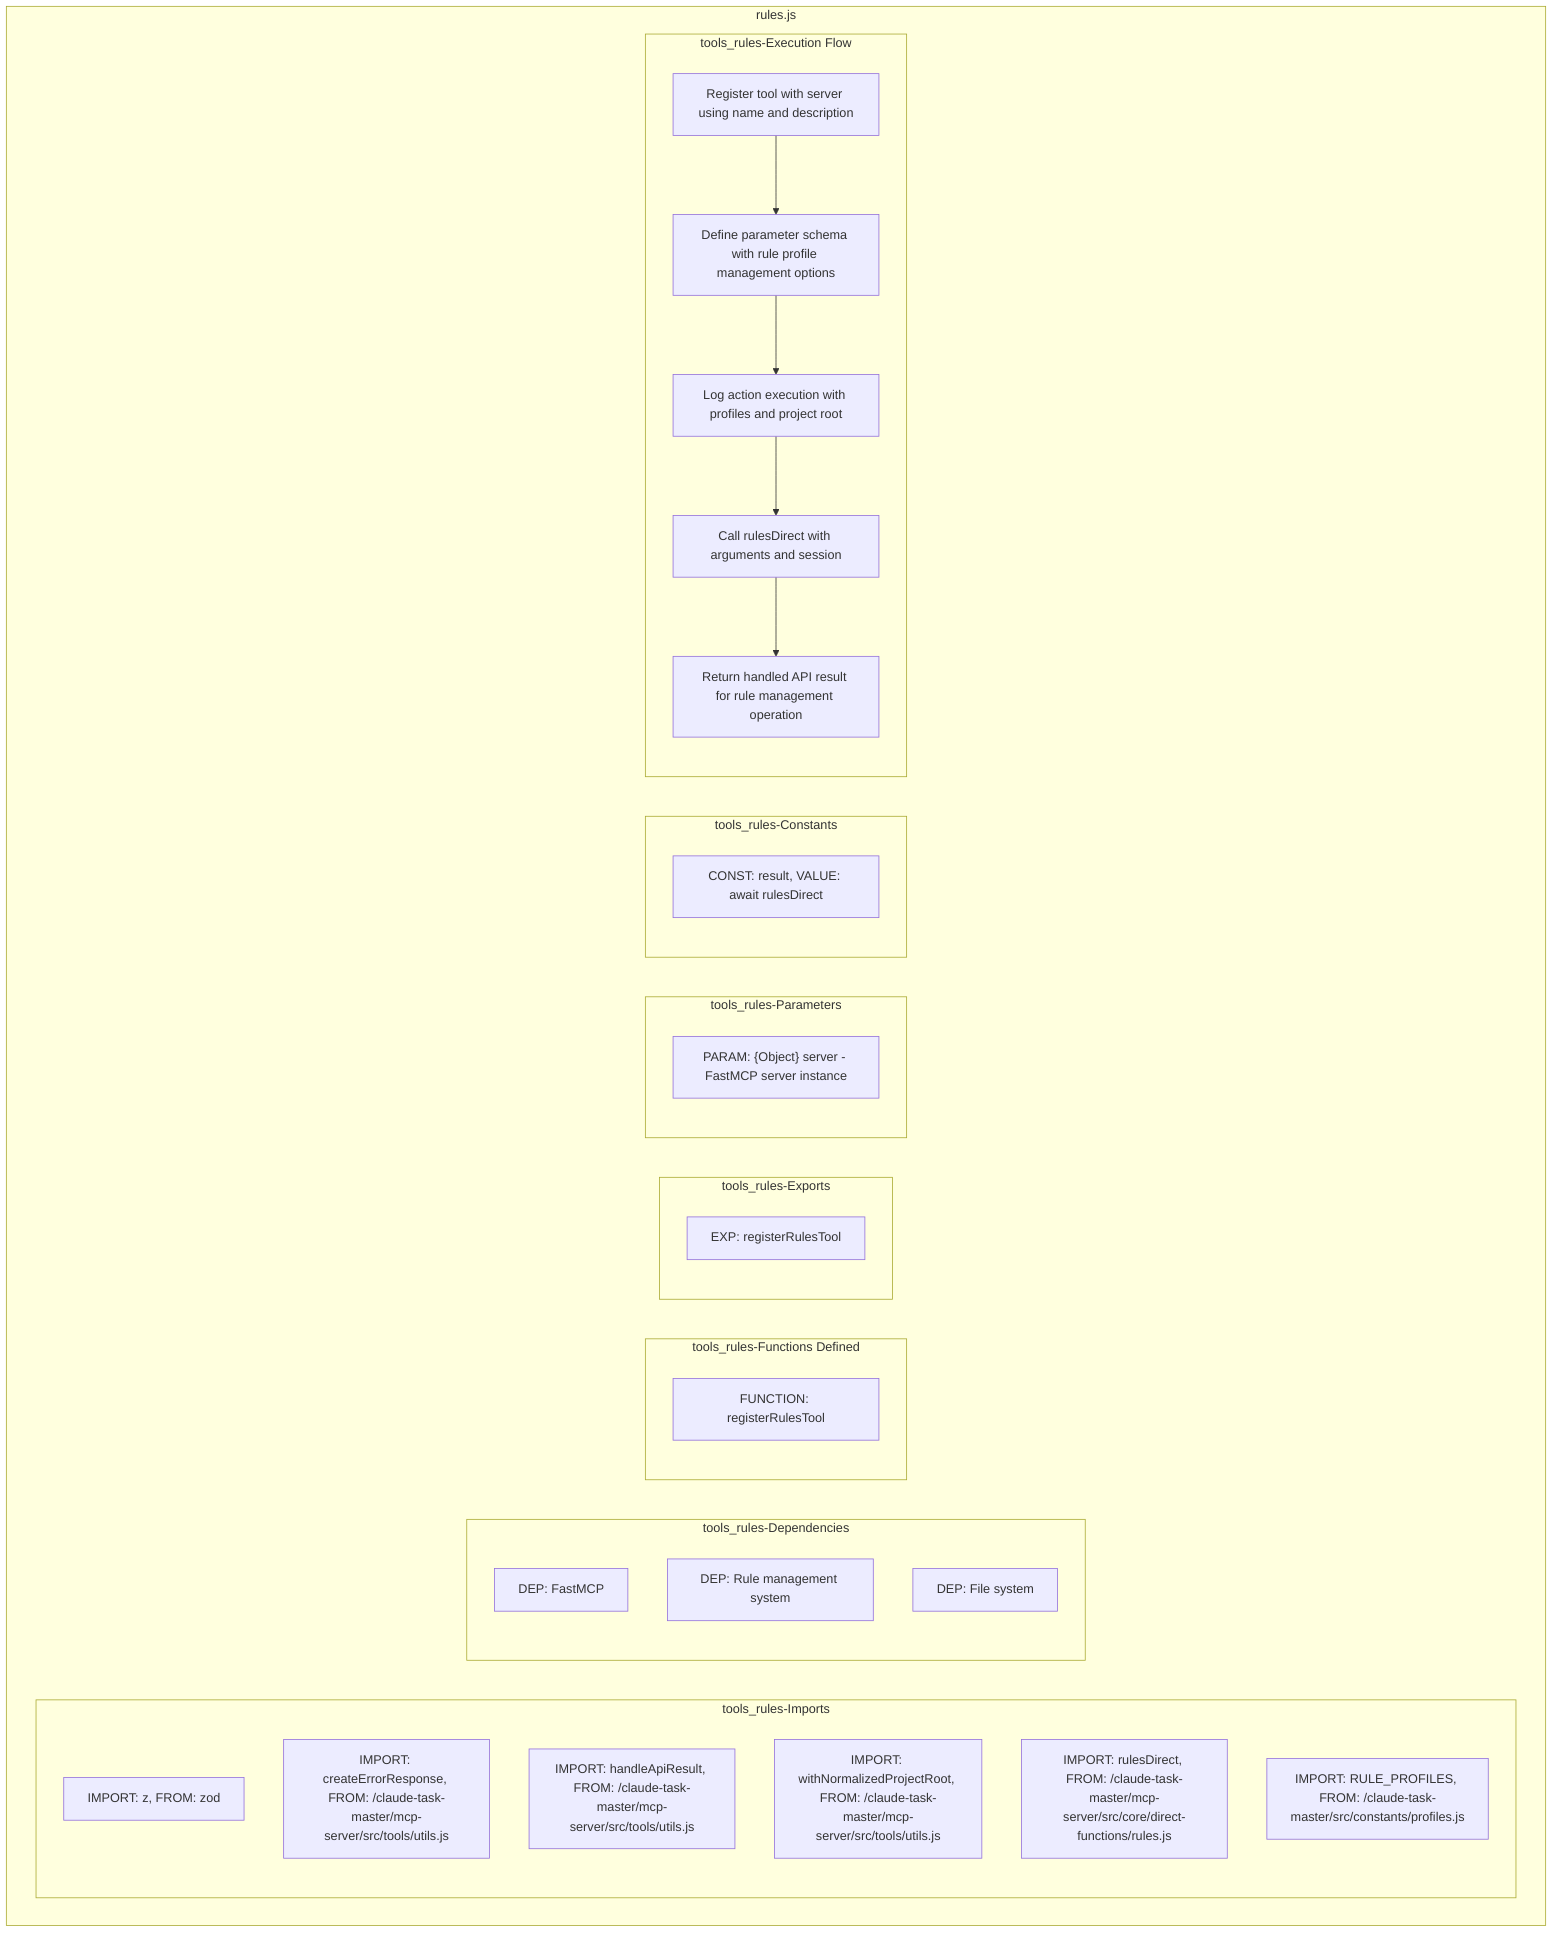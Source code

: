 flowchart TB
    subgraph tools_rules-Imports["tools_rules-Imports"]
        I1["IMPORT: z, FROM: zod"]
        I2["IMPORT: createErrorResponse, FROM: /claude-task-master/mcp-server/src/tools/utils.js"]
        I3["IMPORT: handleApiResult, FROM: /claude-task-master/mcp-server/src/tools/utils.js"]
        I4["IMPORT: withNormalizedProjectRoot, FROM: /claude-task-master/mcp-server/src/tools/utils.js"]
        I5["IMPORT: rulesDirect, FROM: /claude-task-master/mcp-server/src/core/direct-functions/rules.js"]
        I6["IMPORT: RULE_PROFILES, FROM: /claude-task-master/src/constants/profiles.js"]
    end
    subgraph tools_rules-Dependencies["tools_rules-Dependencies"]
        D1["DEP: FastMCP"]
        D2["DEP: Rule management system"]
        D3["DEP: File system"]
    end
    subgraph tools_rules-FunctionsDefined["tools_rules-Functions Defined"]
        FU1["FUNCTION: registerRulesTool"]
    end
    subgraph tools_rules-Exports["tools_rules-Exports"]
        E1["EXP: registerRulesTool"]
    end
    subgraph tools_rules-Parameters["tools_rules-Parameters"]
        P1["PARAM: {Object} server - FastMCP server instance"]
    end
    subgraph tools_rules-Constants["tools_rules-Constants"]
        C1["CONST: result, VALUE: await rulesDirect"]
    end
    subgraph tools_rules-ExecutionFlow["tools_rules-Execution Flow"]
        FL1["Register tool with server using name and description"]
        FL2["Define parameter schema with rule profile management options"]
        FL3["Log action execution with profiles and project root"]
        FL4["Call rulesDirect with arguments and session"]
        FL5["Return handled API result for rule management operation"]
    end
    subgraph tools_rules["rules.js"]
        tools_rules-Imports
        tools_rules-Dependencies
        tools_rules-FunctionsDefined
        tools_rules-Exports
        tools_rules-Parameters
        tools_rules-Constants
        tools_rules-ExecutionFlow
    end
    FL1 --> FL2
    FL2 --> FL3
    FL3 --> FL4
    FL4 --> FL5